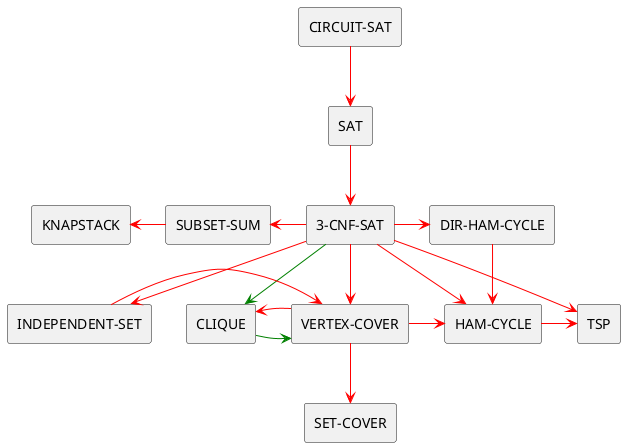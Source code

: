 @startuml


rectangle "CIRCUIT-SAT" as CIRCUIT_SAT
rectangle SAT 
rectangle "3-CNF-SAT" as 3_CNF_SAT 
rectangle "CLIQUE" as CLIQUE
rectangle "VERTEX-COVER" as VERTEX_COVER
rectangle "HAM-CYCLE" as HAM_CYCLE
rectangle "SUBSET-SUM" as SUBSET_SUM
rectangle "SET-COVER" as SET_COVER
rectangle "TSP" as TSP
rectangle "INDEPENDENT-SET" as INDEPENDENT_SET
rectangle "DIR-HAM-CYCLE" as DIR_HAM_CYCLE
rectangle "KNAPSTACK" as KNAPSTACK

CIRCUIT_SAT -down-> SAT #red
SAT -down-> 3_CNF_SAT  #red
3_CNF_SAT-> CLIQUE #green
SUBSET_SUM <- 3_CNF_SAT #red
KNAPSTACK <- SUBSET_SUM #red
CLIQUE -> VERTEX_COVER #green
CLIQUE <- VERTEX_COVER #red
VERTEX_COVER -> HAM_CYCLE #red
VERTEX_COVER -down-> SET_COVER #red
HAM_CYCLE -> TSP #red
3_CNF_SAT -> HAM_CYCLE  #red
3_CNF_SAT -> VERTEX_COVER  #red
3_CNF_SAT -> TSP  #red
3_CNF_SAT -down-> INDEPENDENT_SET #red
INDEPENDENT_SET -> VERTEX_COVER #red
3_CNF_SAT -> DIR_HAM_CYCLE #red
DIR_HAM_CYCLE -> HAM_CYCLE #red
@enduml

